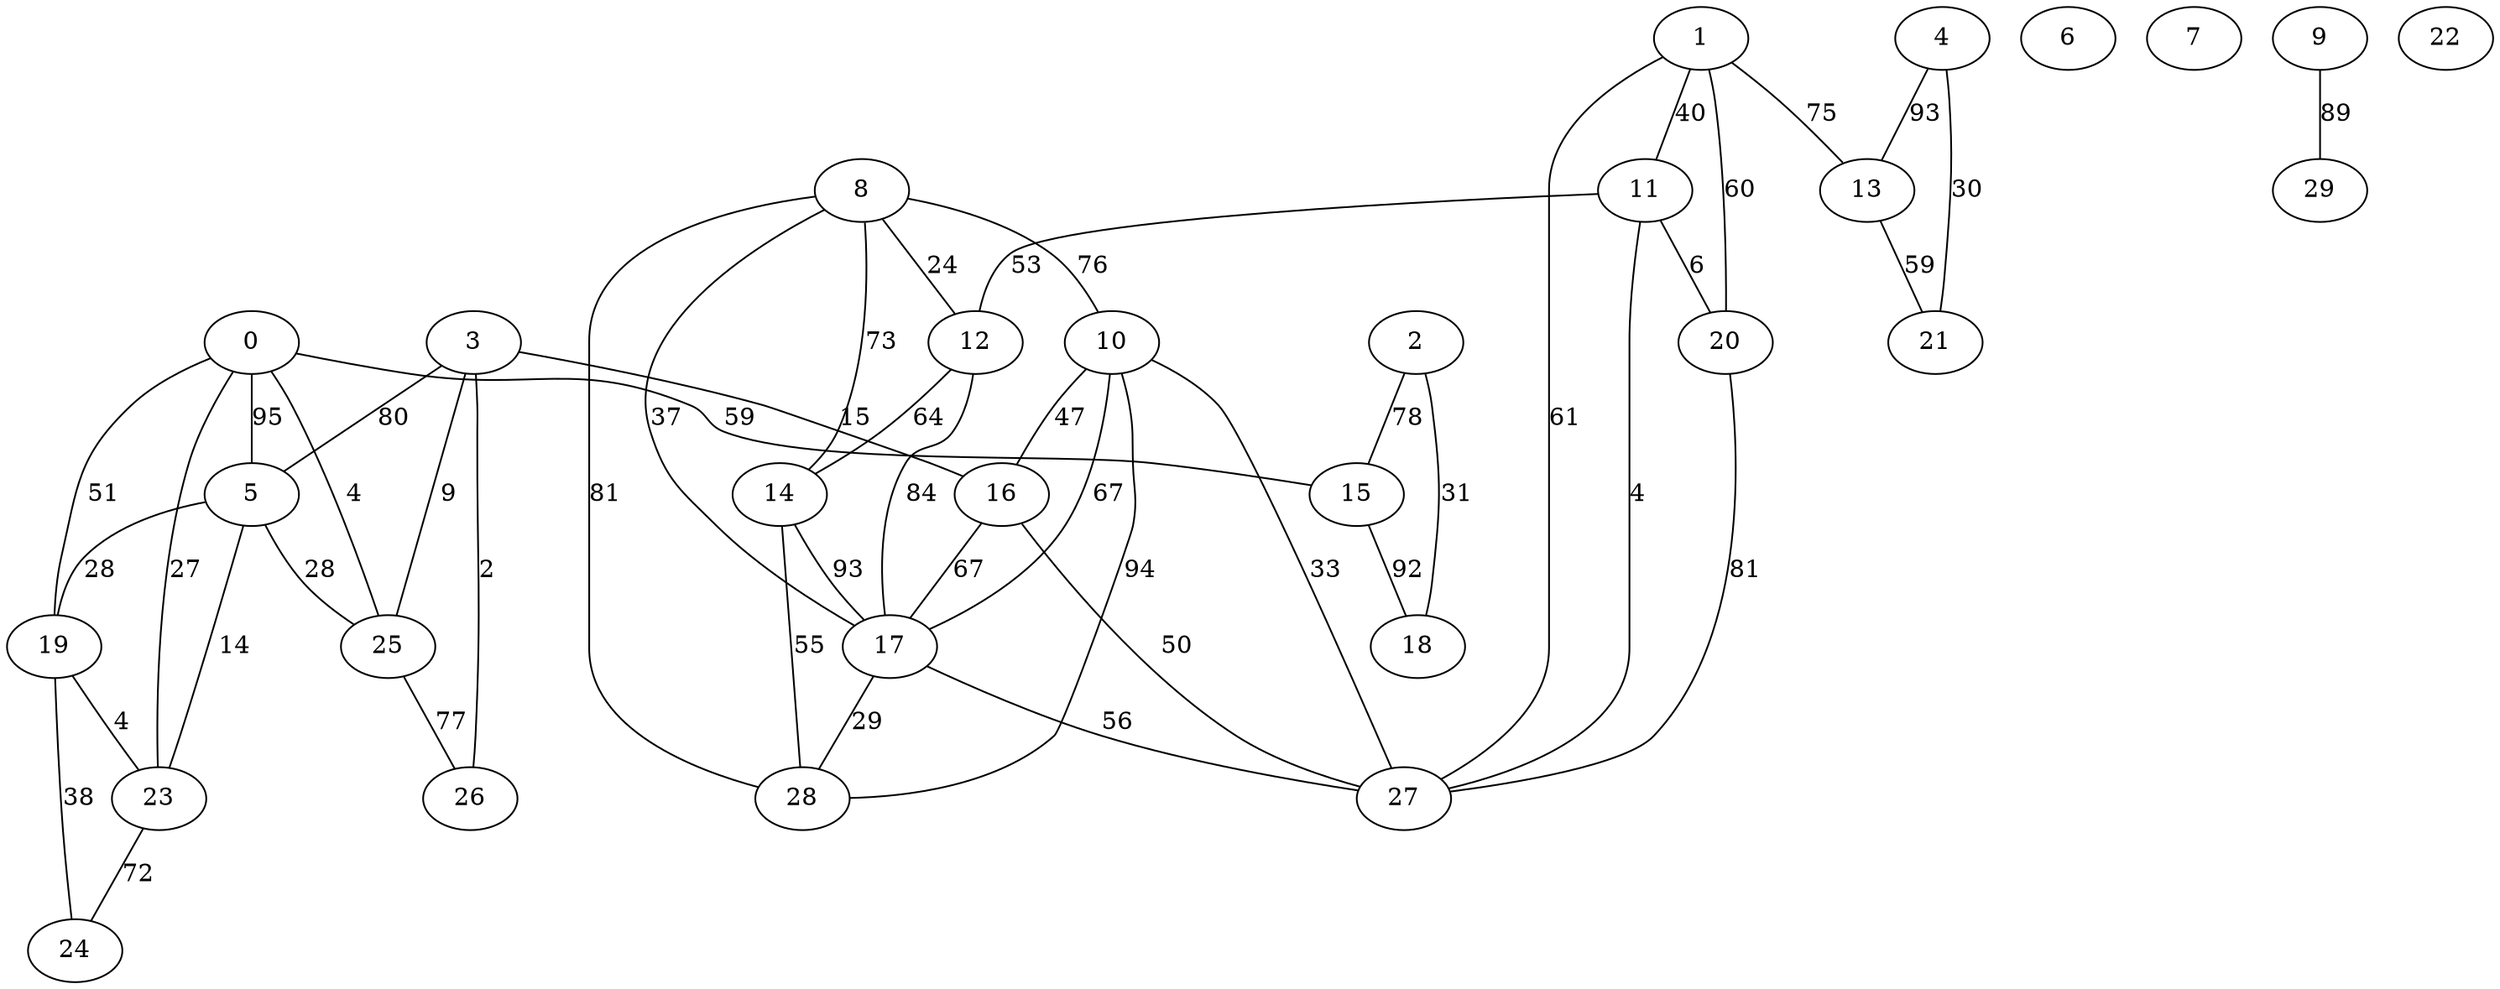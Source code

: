 graph {
  0 [label="0"];
  1 [label="1"];
  2 [label="2"];
  3 [label="3"];
  4 [label="4"];
  5 [label="5"];
  6 [label="6"];
  7 [label="7"];
  8 [label="8"];
  9 [label="9"];
  10 [label="10"];
  11 [label="11"];
  12 [label="12"];
  13 [label="13"];
  14 [label="14"];
  15 [label="15"];
  16 [label="16"];
  17 [label="17"];
  18 [label="18"];
  19 [label="19"];
  20 [label="20"];
  21 [label="21"];
  22 [label="22"];
  23 [label="23"];
  24 [label="24"];
  25 [label="25"];
  26 [label="26"];
  27 [label="27"];
  28 [label="28"];
  29 [label="29"];
  0 -- 5 [label="95"];
  0 -- 25 [label="4"];
  0 -- 23 [label="27"];
  0 -- 15 [label="59"];
  0 -- 19 [label="51"];
  1 -- 13 [label="75"];
  1 -- 20 [label="60"];
  1 -- 27 [label="61"];
  1 -- 11 [label="40"];
  2 -- 15 [label="78"];
  2 -- 18 [label="31"];
  3 -- 5 [label="80"];
  3 -- 16 [label="15"];
  3 -- 26 [label="2"];
  3 -- 25 [label="9"];
  4 -- 13 [label="93"];
  4 -- 21 [label="30"];
  5 -- 25 [label="28"];
  5 -- 23 [label="14"];
  5 -- 19 [label="28"];
  8 -- 14 [label="73"];
  8 -- 28 [label="81"];
  8 -- 10 [label="76"];
  8 -- 12 [label="24"];
  8 -- 17 [label="37"];
  9 -- 29 [label="89"];
  10 -- 28 [label="94"];
  10 -- 16 [label="47"];
  10 -- 27 [label="33"];
  10 -- 17 [label="67"];
  11 -- 12 [label="53"];
  11 -- 20 [label="6"];
  11 -- 27 [label="4"];
  12 -- 14 [label="64"];
  12 -- 17 [label="84"];
  13 -- 21 [label="59"];
  14 -- 28 [label="55"];
  14 -- 17 [label="93"];
  15 -- 18 [label="92"];
  16 -- 27 [label="50"];
  16 -- 17 [label="67"];
  17 -- 27 [label="56"];
  17 -- 28 [label="29"];
  19 -- 23 [label="4"];
  19 -- 24 [label="38"];
  20 -- 27 [label="81"];
  23 -- 24 [label="72"];
  25 -- 26 [label="77"];
}